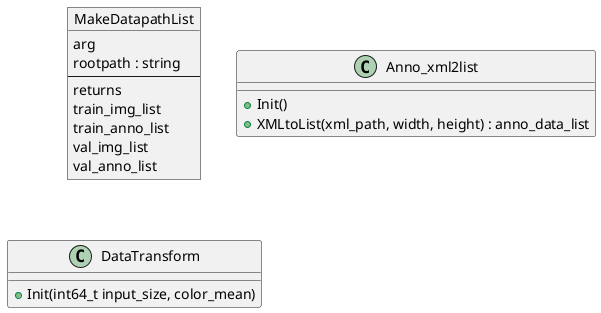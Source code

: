 @startuml object_detection

object MakeDatapathList{
    arg
    rootpath : string
    ---
    returns
    train_img_list
    train_anno_list
    val_img_list
    val_anno_list
}

class Anno_xml2list{
    +Init()
    +XMLtoList(xml_path, width, height) : anno_data_list
}

class DataTransform{
    +Init(int64_t input_size, color_mean)
}
@enduml